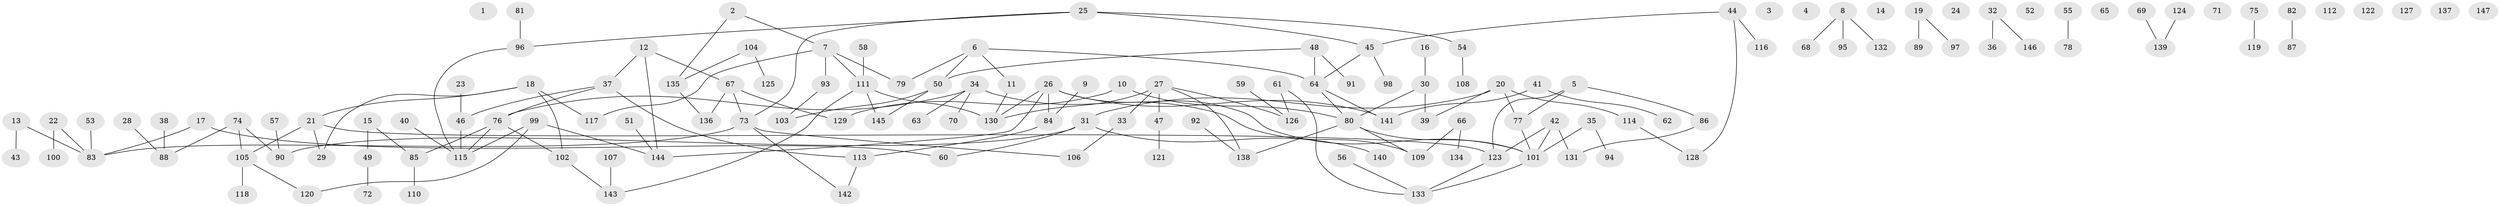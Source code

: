 // coarse degree distribution, {2: 0.3013698630136986, 4: 0.1095890410958904, 3: 0.1643835616438356, 1: 0.2876712328767123, 7: 0.0273972602739726, 5: 0.0684931506849315, 10: 0.0136986301369863, 6: 0.0273972602739726}
// Generated by graph-tools (version 1.1) at 2025/35/03/04/25 23:35:54]
// undirected, 147 vertices, 156 edges
graph export_dot {
  node [color=gray90,style=filled];
  1;
  2;
  3;
  4;
  5;
  6;
  7;
  8;
  9;
  10;
  11;
  12;
  13;
  14;
  15;
  16;
  17;
  18;
  19;
  20;
  21;
  22;
  23;
  24;
  25;
  26;
  27;
  28;
  29;
  30;
  31;
  32;
  33;
  34;
  35;
  36;
  37;
  38;
  39;
  40;
  41;
  42;
  43;
  44;
  45;
  46;
  47;
  48;
  49;
  50;
  51;
  52;
  53;
  54;
  55;
  56;
  57;
  58;
  59;
  60;
  61;
  62;
  63;
  64;
  65;
  66;
  67;
  68;
  69;
  70;
  71;
  72;
  73;
  74;
  75;
  76;
  77;
  78;
  79;
  80;
  81;
  82;
  83;
  84;
  85;
  86;
  87;
  88;
  89;
  90;
  91;
  92;
  93;
  94;
  95;
  96;
  97;
  98;
  99;
  100;
  101;
  102;
  103;
  104;
  105;
  106;
  107;
  108;
  109;
  110;
  111;
  112;
  113;
  114;
  115;
  116;
  117;
  118;
  119;
  120;
  121;
  122;
  123;
  124;
  125;
  126;
  127;
  128;
  129;
  130;
  131;
  132;
  133;
  134;
  135;
  136;
  137;
  138;
  139;
  140;
  141;
  142;
  143;
  144;
  145;
  146;
  147;
  2 -- 7;
  2 -- 135;
  5 -- 77;
  5 -- 86;
  5 -- 123;
  6 -- 11;
  6 -- 50;
  6 -- 64;
  6 -- 79;
  7 -- 79;
  7 -- 93;
  7 -- 111;
  7 -- 117;
  8 -- 68;
  8 -- 95;
  8 -- 132;
  9 -- 84;
  10 -- 80;
  10 -- 129;
  11 -- 130;
  12 -- 37;
  12 -- 67;
  12 -- 144;
  13 -- 43;
  13 -- 83;
  15 -- 49;
  15 -- 85;
  16 -- 30;
  17 -- 60;
  17 -- 83;
  18 -- 21;
  18 -- 29;
  18 -- 102;
  18 -- 117;
  19 -- 89;
  19 -- 97;
  20 -- 31;
  20 -- 39;
  20 -- 77;
  20 -- 114;
  21 -- 29;
  21 -- 105;
  21 -- 123;
  22 -- 83;
  22 -- 100;
  23 -- 46;
  25 -- 45;
  25 -- 54;
  25 -- 73;
  25 -- 96;
  26 -- 84;
  26 -- 101;
  26 -- 130;
  26 -- 141;
  26 -- 144;
  27 -- 33;
  27 -- 47;
  27 -- 126;
  27 -- 130;
  27 -- 138;
  28 -- 88;
  30 -- 39;
  30 -- 80;
  31 -- 60;
  31 -- 90;
  31 -- 140;
  32 -- 36;
  32 -- 146;
  33 -- 106;
  34 -- 63;
  34 -- 70;
  34 -- 76;
  34 -- 109;
  35 -- 94;
  35 -- 101;
  37 -- 46;
  37 -- 76;
  37 -- 113;
  38 -- 88;
  40 -- 115;
  41 -- 62;
  41 -- 141;
  42 -- 101;
  42 -- 123;
  42 -- 131;
  44 -- 45;
  44 -- 116;
  44 -- 128;
  45 -- 64;
  45 -- 98;
  46 -- 115;
  47 -- 121;
  48 -- 50;
  48 -- 64;
  48 -- 91;
  49 -- 72;
  50 -- 103;
  50 -- 145;
  51 -- 144;
  53 -- 83;
  54 -- 108;
  55 -- 78;
  56 -- 133;
  57 -- 90;
  58 -- 111;
  59 -- 126;
  61 -- 126;
  61 -- 133;
  64 -- 80;
  64 -- 141;
  66 -- 109;
  66 -- 134;
  67 -- 73;
  67 -- 129;
  67 -- 136;
  69 -- 139;
  73 -- 83;
  73 -- 106;
  73 -- 142;
  74 -- 88;
  74 -- 90;
  74 -- 105;
  75 -- 119;
  76 -- 85;
  76 -- 102;
  76 -- 115;
  77 -- 101;
  80 -- 101;
  80 -- 109;
  80 -- 138;
  81 -- 96;
  82 -- 87;
  84 -- 113;
  85 -- 110;
  86 -- 131;
  92 -- 138;
  93 -- 103;
  96 -- 115;
  99 -- 115;
  99 -- 120;
  99 -- 144;
  101 -- 133;
  102 -- 143;
  104 -- 125;
  104 -- 135;
  105 -- 118;
  105 -- 120;
  107 -- 143;
  111 -- 130;
  111 -- 143;
  111 -- 145;
  113 -- 142;
  114 -- 128;
  123 -- 133;
  124 -- 139;
  135 -- 136;
}
